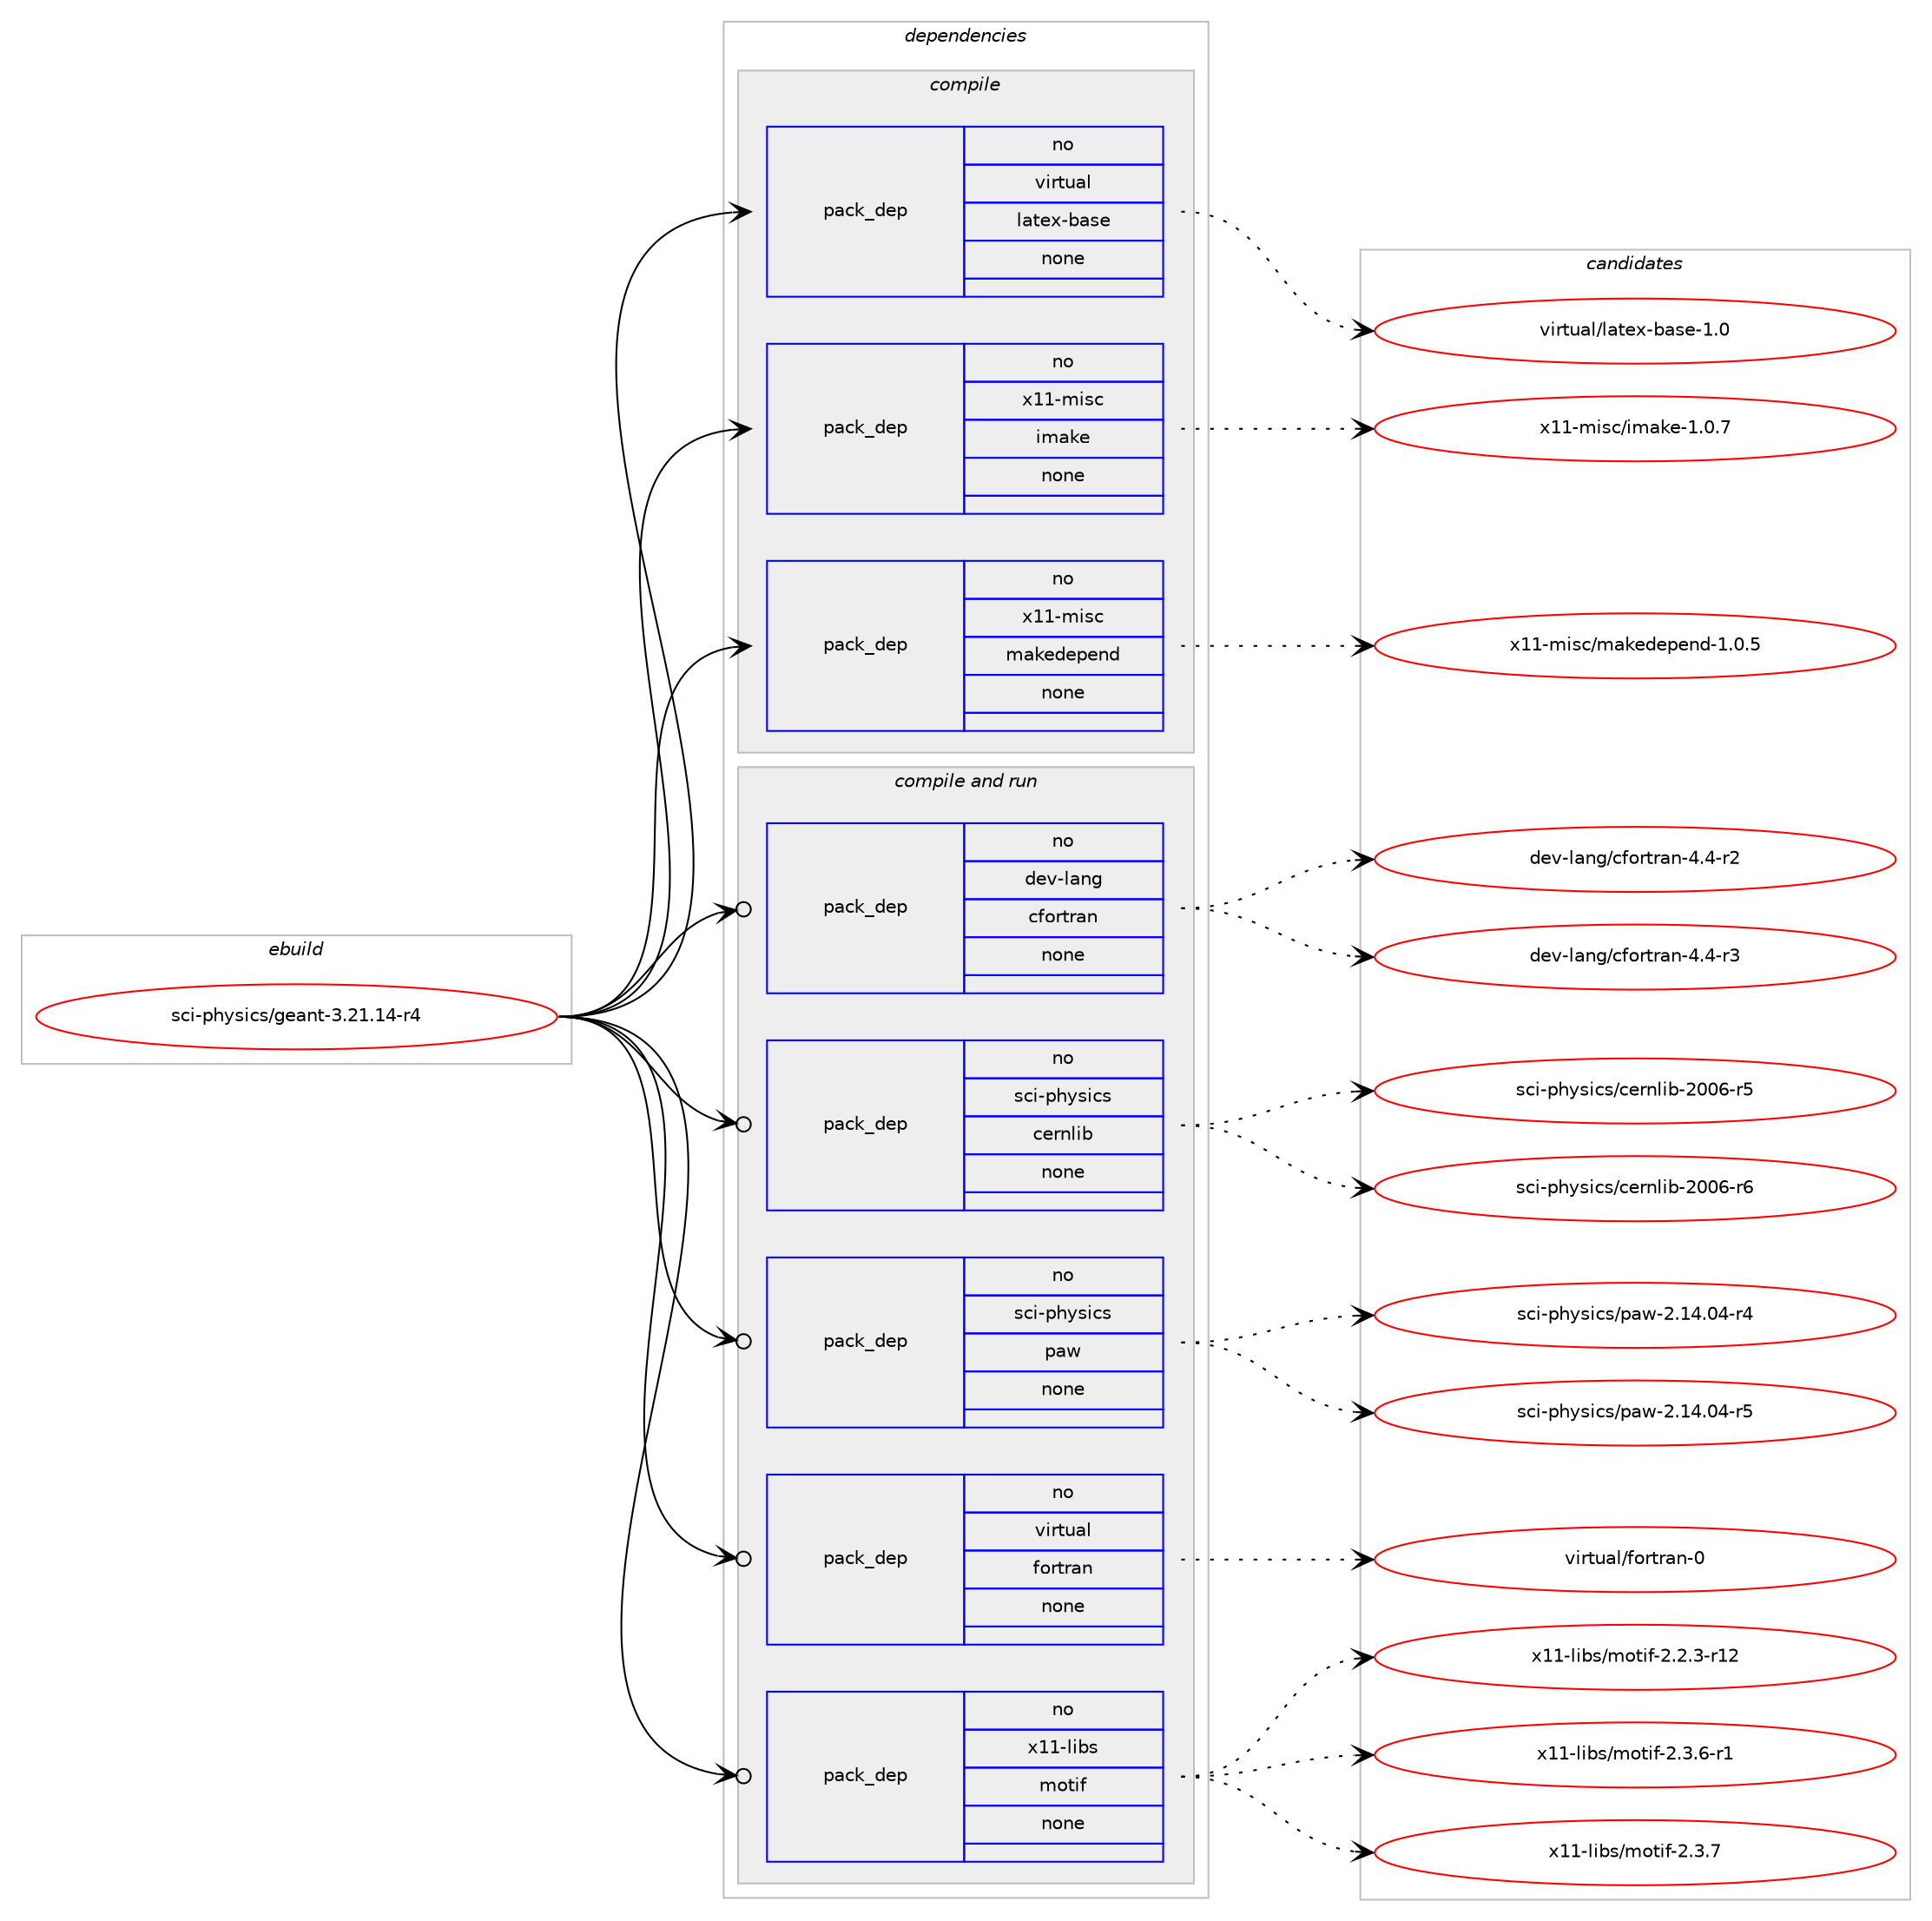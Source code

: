 digraph prolog {

# *************
# Graph options
# *************

newrank=true;
concentrate=true;
compound=true;
graph [rankdir=LR,fontname=Helvetica,fontsize=10,ranksep=1.5];#, ranksep=2.5, nodesep=0.2];
edge  [arrowhead=vee];
node  [fontname=Helvetica,fontsize=10];

# **********
# The ebuild
# **********

subgraph cluster_leftcol {
color=gray;
rank=same;
label=<<i>ebuild</i>>;
id [label="sci-physics/geant-3.21.14-r4", color=red, width=4, href="../sci-physics/geant-3.21.14-r4.svg"];
}

# ****************
# The dependencies
# ****************

subgraph cluster_midcol {
color=gray;
label=<<i>dependencies</i>>;
subgraph cluster_compile {
fillcolor="#eeeeee";
style=filled;
label=<<i>compile</i>>;
subgraph pack337697 {
dependency457544 [label=<<TABLE BORDER="0" CELLBORDER="1" CELLSPACING="0" CELLPADDING="4" WIDTH="220"><TR><TD ROWSPAN="6" CELLPADDING="30">pack_dep</TD></TR><TR><TD WIDTH="110">no</TD></TR><TR><TD>virtual</TD></TR><TR><TD>latex-base</TD></TR><TR><TD>none</TD></TR><TR><TD></TD></TR></TABLE>>, shape=none, color=blue];
}
id:e -> dependency457544:w [weight=20,style="solid",arrowhead="vee"];
subgraph pack337698 {
dependency457545 [label=<<TABLE BORDER="0" CELLBORDER="1" CELLSPACING="0" CELLPADDING="4" WIDTH="220"><TR><TD ROWSPAN="6" CELLPADDING="30">pack_dep</TD></TR><TR><TD WIDTH="110">no</TD></TR><TR><TD>x11-misc</TD></TR><TR><TD>imake</TD></TR><TR><TD>none</TD></TR><TR><TD></TD></TR></TABLE>>, shape=none, color=blue];
}
id:e -> dependency457545:w [weight=20,style="solid",arrowhead="vee"];
subgraph pack337699 {
dependency457546 [label=<<TABLE BORDER="0" CELLBORDER="1" CELLSPACING="0" CELLPADDING="4" WIDTH="220"><TR><TD ROWSPAN="6" CELLPADDING="30">pack_dep</TD></TR><TR><TD WIDTH="110">no</TD></TR><TR><TD>x11-misc</TD></TR><TR><TD>makedepend</TD></TR><TR><TD>none</TD></TR><TR><TD></TD></TR></TABLE>>, shape=none, color=blue];
}
id:e -> dependency457546:w [weight=20,style="solid",arrowhead="vee"];
}
subgraph cluster_compileandrun {
fillcolor="#eeeeee";
style=filled;
label=<<i>compile and run</i>>;
subgraph pack337700 {
dependency457547 [label=<<TABLE BORDER="0" CELLBORDER="1" CELLSPACING="0" CELLPADDING="4" WIDTH="220"><TR><TD ROWSPAN="6" CELLPADDING="30">pack_dep</TD></TR><TR><TD WIDTH="110">no</TD></TR><TR><TD>dev-lang</TD></TR><TR><TD>cfortran</TD></TR><TR><TD>none</TD></TR><TR><TD></TD></TR></TABLE>>, shape=none, color=blue];
}
id:e -> dependency457547:w [weight=20,style="solid",arrowhead="odotvee"];
subgraph pack337701 {
dependency457548 [label=<<TABLE BORDER="0" CELLBORDER="1" CELLSPACING="0" CELLPADDING="4" WIDTH="220"><TR><TD ROWSPAN="6" CELLPADDING="30">pack_dep</TD></TR><TR><TD WIDTH="110">no</TD></TR><TR><TD>sci-physics</TD></TR><TR><TD>cernlib</TD></TR><TR><TD>none</TD></TR><TR><TD></TD></TR></TABLE>>, shape=none, color=blue];
}
id:e -> dependency457548:w [weight=20,style="solid",arrowhead="odotvee"];
subgraph pack337702 {
dependency457549 [label=<<TABLE BORDER="0" CELLBORDER="1" CELLSPACING="0" CELLPADDING="4" WIDTH="220"><TR><TD ROWSPAN="6" CELLPADDING="30">pack_dep</TD></TR><TR><TD WIDTH="110">no</TD></TR><TR><TD>sci-physics</TD></TR><TR><TD>paw</TD></TR><TR><TD>none</TD></TR><TR><TD></TD></TR></TABLE>>, shape=none, color=blue];
}
id:e -> dependency457549:w [weight=20,style="solid",arrowhead="odotvee"];
subgraph pack337703 {
dependency457550 [label=<<TABLE BORDER="0" CELLBORDER="1" CELLSPACING="0" CELLPADDING="4" WIDTH="220"><TR><TD ROWSPAN="6" CELLPADDING="30">pack_dep</TD></TR><TR><TD WIDTH="110">no</TD></TR><TR><TD>virtual</TD></TR><TR><TD>fortran</TD></TR><TR><TD>none</TD></TR><TR><TD></TD></TR></TABLE>>, shape=none, color=blue];
}
id:e -> dependency457550:w [weight=20,style="solid",arrowhead="odotvee"];
subgraph pack337704 {
dependency457551 [label=<<TABLE BORDER="0" CELLBORDER="1" CELLSPACING="0" CELLPADDING="4" WIDTH="220"><TR><TD ROWSPAN="6" CELLPADDING="30">pack_dep</TD></TR><TR><TD WIDTH="110">no</TD></TR><TR><TD>x11-libs</TD></TR><TR><TD>motif</TD></TR><TR><TD>none</TD></TR><TR><TD></TD></TR></TABLE>>, shape=none, color=blue];
}
id:e -> dependency457551:w [weight=20,style="solid",arrowhead="odotvee"];
}
subgraph cluster_run {
fillcolor="#eeeeee";
style=filled;
label=<<i>run</i>>;
}
}

# **************
# The candidates
# **************

subgraph cluster_choices {
rank=same;
color=gray;
label=<<i>candidates</i>>;

subgraph choice337697 {
color=black;
nodesep=1;
choice11810511411611797108471089711610112045989711510145494648 [label="virtual/latex-base-1.0", color=red, width=4,href="../virtual/latex-base-1.0.svg"];
dependency457544:e -> choice11810511411611797108471089711610112045989711510145494648:w [style=dotted,weight="100"];
}
subgraph choice337698 {
color=black;
nodesep=1;
choice120494945109105115994710510997107101454946484655 [label="x11-misc/imake-1.0.7", color=red, width=4,href="../x11-misc/imake-1.0.7.svg"];
dependency457545:e -> choice120494945109105115994710510997107101454946484655:w [style=dotted,weight="100"];
}
subgraph choice337699 {
color=black;
nodesep=1;
choice120494945109105115994710997107101100101112101110100454946484653 [label="x11-misc/makedepend-1.0.5", color=red, width=4,href="../x11-misc/makedepend-1.0.5.svg"];
dependency457546:e -> choice120494945109105115994710997107101100101112101110100454946484653:w [style=dotted,weight="100"];
}
subgraph choice337700 {
color=black;
nodesep=1;
choice1001011184510897110103479910211111411611497110455246524511450 [label="dev-lang/cfortran-4.4-r2", color=red, width=4,href="../dev-lang/cfortran-4.4-r2.svg"];
choice1001011184510897110103479910211111411611497110455246524511451 [label="dev-lang/cfortran-4.4-r3", color=red, width=4,href="../dev-lang/cfortran-4.4-r3.svg"];
dependency457547:e -> choice1001011184510897110103479910211111411611497110455246524511450:w [style=dotted,weight="100"];
dependency457547:e -> choice1001011184510897110103479910211111411611497110455246524511451:w [style=dotted,weight="100"];
}
subgraph choice337701 {
color=black;
nodesep=1;
choice11599105451121041211151059911547991011141101081059845504848544511453 [label="sci-physics/cernlib-2006-r5", color=red, width=4,href="../sci-physics/cernlib-2006-r5.svg"];
choice11599105451121041211151059911547991011141101081059845504848544511454 [label="sci-physics/cernlib-2006-r6", color=red, width=4,href="../sci-physics/cernlib-2006-r6.svg"];
dependency457548:e -> choice11599105451121041211151059911547991011141101081059845504848544511453:w [style=dotted,weight="100"];
dependency457548:e -> choice11599105451121041211151059911547991011141101081059845504848544511454:w [style=dotted,weight="100"];
}
subgraph choice337702 {
color=black;
nodesep=1;
choice115991054511210412111510599115471129711945504649524648524511452 [label="sci-physics/paw-2.14.04-r4", color=red, width=4,href="../sci-physics/paw-2.14.04-r4.svg"];
choice115991054511210412111510599115471129711945504649524648524511453 [label="sci-physics/paw-2.14.04-r5", color=red, width=4,href="../sci-physics/paw-2.14.04-r5.svg"];
dependency457549:e -> choice115991054511210412111510599115471129711945504649524648524511452:w [style=dotted,weight="100"];
dependency457549:e -> choice115991054511210412111510599115471129711945504649524648524511453:w [style=dotted,weight="100"];
}
subgraph choice337703 {
color=black;
nodesep=1;
choice1181051141161179710847102111114116114971104548 [label="virtual/fortran-0", color=red, width=4,href="../virtual/fortran-0.svg"];
dependency457550:e -> choice1181051141161179710847102111114116114971104548:w [style=dotted,weight="100"];
}
subgraph choice337704 {
color=black;
nodesep=1;
choice1204949451081059811547109111116105102455046504651451144950 [label="x11-libs/motif-2.2.3-r12", color=red, width=4,href="../x11-libs/motif-2.2.3-r12.svg"];
choice12049494510810598115471091111161051024550465146544511449 [label="x11-libs/motif-2.3.6-r1", color=red, width=4,href="../x11-libs/motif-2.3.6-r1.svg"];
choice1204949451081059811547109111116105102455046514655 [label="x11-libs/motif-2.3.7", color=red, width=4,href="../x11-libs/motif-2.3.7.svg"];
dependency457551:e -> choice1204949451081059811547109111116105102455046504651451144950:w [style=dotted,weight="100"];
dependency457551:e -> choice12049494510810598115471091111161051024550465146544511449:w [style=dotted,weight="100"];
dependency457551:e -> choice1204949451081059811547109111116105102455046514655:w [style=dotted,weight="100"];
}
}

}

